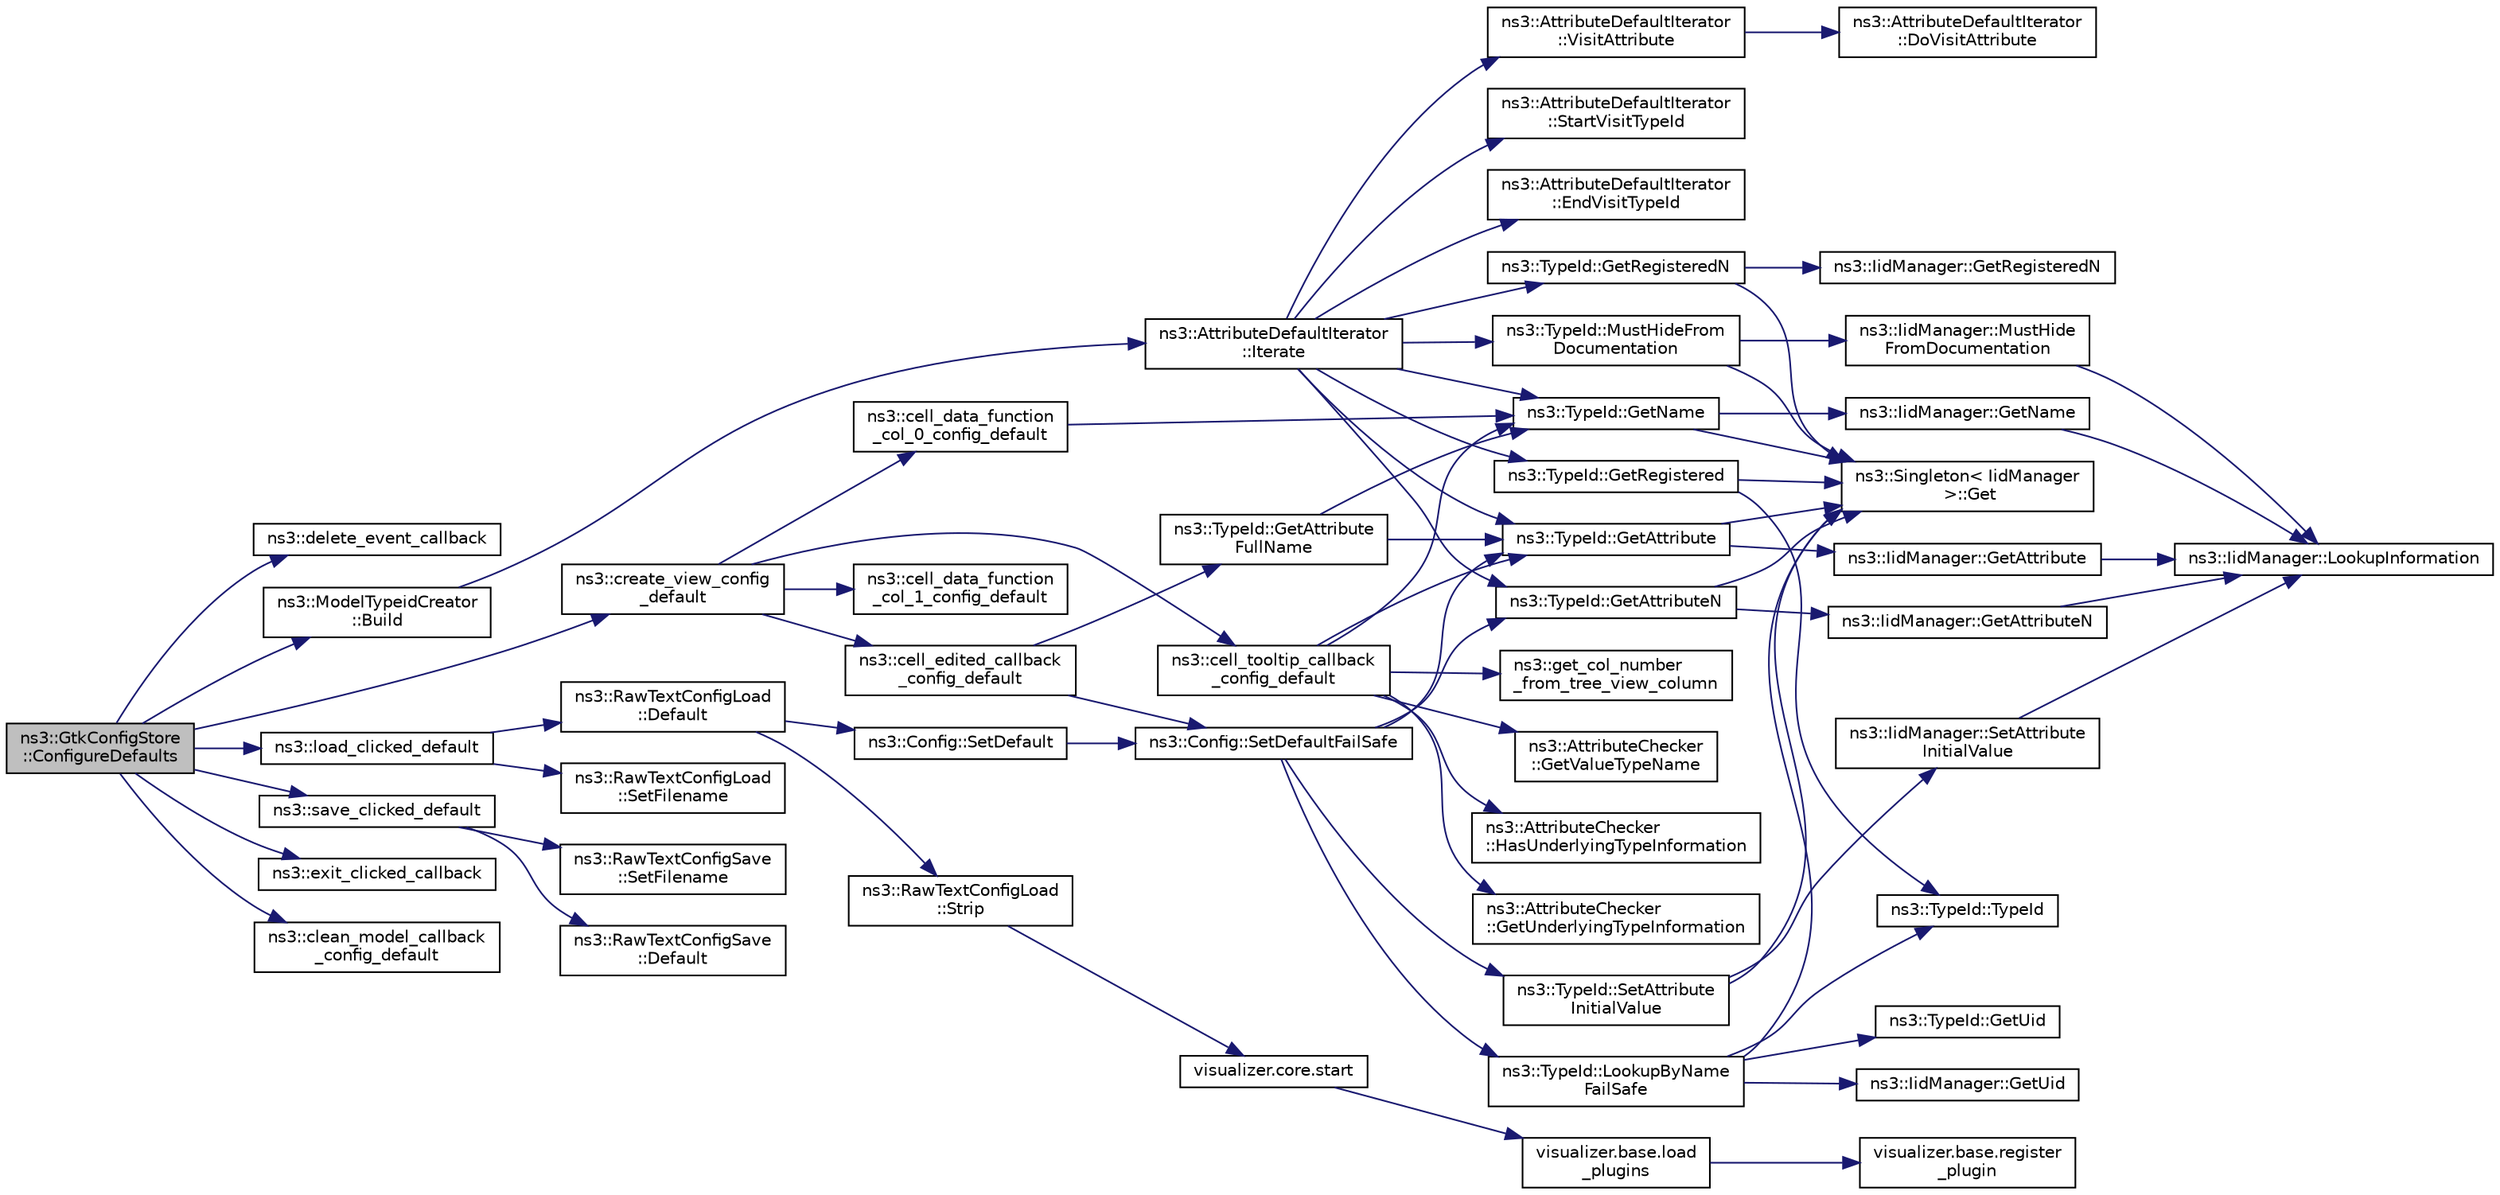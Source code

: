 digraph "ns3::GtkConfigStore::ConfigureDefaults"
{
  edge [fontname="Helvetica",fontsize="10",labelfontname="Helvetica",labelfontsize="10"];
  node [fontname="Helvetica",fontsize="10",shape=record];
  rankdir="LR";
  Node1 [label="ns3::GtkConfigStore\l::ConfigureDefaults",height=0.2,width=0.4,color="black", fillcolor="grey75", style="filled", fontcolor="black"];
  Node1 -> Node2 [color="midnightblue",fontsize="10",style="solid"];
  Node2 [label="ns3::delete_event_callback",height=0.2,width=0.4,color="black", fillcolor="white", style="filled",URL="$d7/d2e/namespacens3.html#a6b4c03fb0d3d8513e740dd12b7033c2b"];
  Node1 -> Node3 [color="midnightblue",fontsize="10",style="solid"];
  Node3 [label="ns3::ModelTypeidCreator\l::Build",height=0.2,width=0.4,color="black", fillcolor="white", style="filled",URL="$d4/d3b/classns3_1_1ModelTypeidCreator.html#a6555895ba2889296cf7206c5be6d63e7",tooltip="This method will iterate on typeIds having default attributes and create a model for them..."];
  Node3 -> Node4 [color="midnightblue",fontsize="10",style="solid"];
  Node4 [label="ns3::AttributeDefaultIterator\l::Iterate",height=0.2,width=0.4,color="black", fillcolor="white", style="filled",URL="$d8/d40/classns3_1_1AttributeDefaultIterator.html#a45ad9397f93cfacce5f13b232447d251",tooltip="This function will go through all the TypeIds and get only the attributes which are explicit values (..."];
  Node4 -> Node5 [color="midnightblue",fontsize="10",style="solid"];
  Node5 [label="ns3::TypeId::GetRegisteredN",height=0.2,width=0.4,color="black", fillcolor="white", style="filled",URL="$d6/d11/classns3_1_1TypeId.html#a87c96c0c7ef389488be43aa4194f818a"];
  Node5 -> Node6 [color="midnightblue",fontsize="10",style="solid"];
  Node6 [label="ns3::Singleton\< IidManager\l \>::Get",height=0.2,width=0.4,color="black", fillcolor="white", style="filled",URL="$d8/d77/classns3_1_1Singleton.html#a80a2cd3c25a27ea72add7a9f7a141ffa"];
  Node5 -> Node7 [color="midnightblue",fontsize="10",style="solid"];
  Node7 [label="ns3::IidManager::GetRegisteredN",height=0.2,width=0.4,color="black", fillcolor="white", style="filled",URL="$d4/d1c/classns3_1_1IidManager.html#af5213c5a53e5325b4d5880ed5af709a8"];
  Node4 -> Node8 [color="midnightblue",fontsize="10",style="solid"];
  Node8 [label="ns3::TypeId::GetRegistered",height=0.2,width=0.4,color="black", fillcolor="white", style="filled",URL="$d6/d11/classns3_1_1TypeId.html#a19fe68b77ecc4e29c0637e543365affc"];
  Node8 -> Node9 [color="midnightblue",fontsize="10",style="solid"];
  Node9 [label="ns3::TypeId::TypeId",height=0.2,width=0.4,color="black", fillcolor="white", style="filled",URL="$d6/d11/classns3_1_1TypeId.html#ab76e26690f1af4f1cffa6a72245e8928"];
  Node8 -> Node6 [color="midnightblue",fontsize="10",style="solid"];
  Node4 -> Node10 [color="midnightblue",fontsize="10",style="solid"];
  Node10 [label="ns3::TypeId::MustHideFrom\lDocumentation",height=0.2,width=0.4,color="black", fillcolor="white", style="filled",URL="$d6/d11/classns3_1_1TypeId.html#ad7f960b525bc45a1e1285ff2312963c7"];
  Node10 -> Node6 [color="midnightblue",fontsize="10",style="solid"];
  Node10 -> Node11 [color="midnightblue",fontsize="10",style="solid"];
  Node11 [label="ns3::IidManager::MustHide\lFromDocumentation",height=0.2,width=0.4,color="black", fillcolor="white", style="filled",URL="$d4/d1c/classns3_1_1IidManager.html#af49b126e8bc80cf7dbdb36ed3d092019"];
  Node11 -> Node12 [color="midnightblue",fontsize="10",style="solid"];
  Node12 [label="ns3::IidManager::LookupInformation",height=0.2,width=0.4,color="black", fillcolor="white", style="filled",URL="$d4/d1c/classns3_1_1IidManager.html#a6b1f4ba2815dba27a377e8a8db2384cf"];
  Node4 -> Node13 [color="midnightblue",fontsize="10",style="solid"];
  Node13 [label="ns3::TypeId::GetAttributeN",height=0.2,width=0.4,color="black", fillcolor="white", style="filled",URL="$d6/d11/classns3_1_1TypeId.html#a679c4713f613126a51eb400b345302cb"];
  Node13 -> Node6 [color="midnightblue",fontsize="10",style="solid"];
  Node13 -> Node14 [color="midnightblue",fontsize="10",style="solid"];
  Node14 [label="ns3::IidManager::GetAttributeN",height=0.2,width=0.4,color="black", fillcolor="white", style="filled",URL="$d4/d1c/classns3_1_1IidManager.html#aecf79ed6edb63647774dbfe90cc4f1e2"];
  Node14 -> Node12 [color="midnightblue",fontsize="10",style="solid"];
  Node4 -> Node15 [color="midnightblue",fontsize="10",style="solid"];
  Node15 [label="ns3::TypeId::GetAttribute",height=0.2,width=0.4,color="black", fillcolor="white", style="filled",URL="$d6/d11/classns3_1_1TypeId.html#aa1b746e64e606f94cbedda7cf89788c2"];
  Node15 -> Node6 [color="midnightblue",fontsize="10",style="solid"];
  Node15 -> Node16 [color="midnightblue",fontsize="10",style="solid"];
  Node16 [label="ns3::IidManager::GetAttribute",height=0.2,width=0.4,color="black", fillcolor="white", style="filled",URL="$d4/d1c/classns3_1_1IidManager.html#ae511907e47b48166763e60c583a5a940"];
  Node16 -> Node12 [color="midnightblue",fontsize="10",style="solid"];
  Node4 -> Node17 [color="midnightblue",fontsize="10",style="solid"];
  Node17 [label="ns3::AttributeDefaultIterator\l::StartVisitTypeId",height=0.2,width=0.4,color="black", fillcolor="white", style="filled",URL="$d8/d40/classns3_1_1AttributeDefaultIterator.html#ad83068183f54517ea6cc0065709f2c1f",tooltip="Just an interface that needs to be implemented. "];
  Node4 -> Node18 [color="midnightblue",fontsize="10",style="solid"];
  Node18 [label="ns3::TypeId::GetName",height=0.2,width=0.4,color="black", fillcolor="white", style="filled",URL="$d6/d11/classns3_1_1TypeId.html#aa3c41c79ae428b3cb396a9c6bb3ef314"];
  Node18 -> Node6 [color="midnightblue",fontsize="10",style="solid"];
  Node18 -> Node19 [color="midnightblue",fontsize="10",style="solid"];
  Node19 [label="ns3::IidManager::GetName",height=0.2,width=0.4,color="black", fillcolor="white", style="filled",URL="$d4/d1c/classns3_1_1IidManager.html#a5d68d0f0f44594dcdec239dbdb5bf53c"];
  Node19 -> Node12 [color="midnightblue",fontsize="10",style="solid"];
  Node4 -> Node20 [color="midnightblue",fontsize="10",style="solid"];
  Node20 [label="ns3::AttributeDefaultIterator\l::VisitAttribute",height=0.2,width=0.4,color="black", fillcolor="white", style="filled",URL="$d8/d40/classns3_1_1AttributeDefaultIterator.html#a72a2497a0d333b1153b3ea9824d4defa",tooltip="This method can be implemented, otherwise, it will call DoVisitAttribute. "];
  Node20 -> Node21 [color="midnightblue",fontsize="10",style="solid"];
  Node21 [label="ns3::AttributeDefaultIterator\l::DoVisitAttribute",height=0.2,width=0.4,color="black", fillcolor="white", style="filled",URL="$d8/d40/classns3_1_1AttributeDefaultIterator.html#ac9f9140de79896832e110f9ea718bd2f",tooltip="This method is just an interface and needs to be implemented. "];
  Node4 -> Node22 [color="midnightblue",fontsize="10",style="solid"];
  Node22 [label="ns3::AttributeDefaultIterator\l::EndVisitTypeId",height=0.2,width=0.4,color="black", fillcolor="white", style="filled",URL="$d8/d40/classns3_1_1AttributeDefaultIterator.html#a1362813a873760a03b966b99acd28e1b",tooltip="Just an interface that needs to be implemented. "];
  Node1 -> Node23 [color="midnightblue",fontsize="10",style="solid"];
  Node23 [label="ns3::create_view_config\l_default",height=0.2,width=0.4,color="black", fillcolor="white", style="filled",URL="$d7/d2e/namespacens3.html#a9b0de38431169a0ec08415d6f1a2fa67"];
  Node23 -> Node24 [color="midnightblue",fontsize="10",style="solid"];
  Node24 [label="ns3::cell_tooltip_callback\l_config_default",height=0.2,width=0.4,color="black", fillcolor="white", style="filled",URL="$d7/d2e/namespacens3.html#a614e487215e562d0b6ac0b3b3f443f20"];
  Node24 -> Node25 [color="midnightblue",fontsize="10",style="solid"];
  Node25 [label="ns3::get_col_number\l_from_tree_view_column",height=0.2,width=0.4,color="black", fillcolor="white", style="filled",URL="$d7/d2e/namespacens3.html#ab119da77d89c96aee14f59bd790cb503"];
  Node24 -> Node18 [color="midnightblue",fontsize="10",style="solid"];
  Node24 -> Node15 [color="midnightblue",fontsize="10",style="solid"];
  Node24 -> Node26 [color="midnightblue",fontsize="10",style="solid"];
  Node26 [label="ns3::AttributeChecker\l::GetValueTypeName",height=0.2,width=0.4,color="black", fillcolor="white", style="filled",URL="$de/d95/classns3_1_1AttributeChecker.html#ae2a0d51af0c8ac143b7c8e942d6a2951"];
  Node24 -> Node27 [color="midnightblue",fontsize="10",style="solid"];
  Node27 [label="ns3::AttributeChecker\l::HasUnderlyingTypeInformation",height=0.2,width=0.4,color="black", fillcolor="white", style="filled",URL="$de/d95/classns3_1_1AttributeChecker.html#a6e8d7ecc2e7d133904a537216a33ab4c"];
  Node24 -> Node28 [color="midnightblue",fontsize="10",style="solid"];
  Node28 [label="ns3::AttributeChecker\l::GetUnderlyingTypeInformation",height=0.2,width=0.4,color="black", fillcolor="white", style="filled",URL="$de/d95/classns3_1_1AttributeChecker.html#a1a96c171455980fb9ec4402c44923a18"];
  Node23 -> Node29 [color="midnightblue",fontsize="10",style="solid"];
  Node29 [label="ns3::cell_data_function\l_col_0_config_default",height=0.2,width=0.4,color="black", fillcolor="white", style="filled",URL="$d7/d2e/namespacens3.html#a18dc38f97b2252c3e10d44f9dbbe366b"];
  Node29 -> Node18 [color="midnightblue",fontsize="10",style="solid"];
  Node23 -> Node30 [color="midnightblue",fontsize="10",style="solid"];
  Node30 [label="ns3::cell_edited_callback\l_config_default",height=0.2,width=0.4,color="black", fillcolor="white", style="filled",URL="$d7/d2e/namespacens3.html#ac95d50f779140a767284d124cfea71eb"];
  Node30 -> Node31 [color="midnightblue",fontsize="10",style="solid"];
  Node31 [label="ns3::Config::SetDefaultFailSafe",height=0.2,width=0.4,color="black", fillcolor="white", style="filled",URL="$d1/d44/group__config.html#ga54361b707f31481b11d19f03495cb045"];
  Node31 -> Node32 [color="midnightblue",fontsize="10",style="solid"];
  Node32 [label="ns3::TypeId::LookupByName\lFailSafe",height=0.2,width=0.4,color="black", fillcolor="white", style="filled",URL="$d6/d11/classns3_1_1TypeId.html#acceab1f57bfe3c3af02130277d409f14"];
  Node32 -> Node33 [color="midnightblue",fontsize="10",style="solid"];
  Node33 [label="ns3::TypeId::GetUid",height=0.2,width=0.4,color="black", fillcolor="white", style="filled",URL="$d6/d11/classns3_1_1TypeId.html#acd3e41de6340d06299f4fd63e2ed8da0"];
  Node32 -> Node6 [color="midnightblue",fontsize="10",style="solid"];
  Node32 -> Node34 [color="midnightblue",fontsize="10",style="solid"];
  Node34 [label="ns3::IidManager::GetUid",height=0.2,width=0.4,color="black", fillcolor="white", style="filled",URL="$d4/d1c/classns3_1_1IidManager.html#ae69ae26221b11f8871596679c6e8be19"];
  Node32 -> Node9 [color="midnightblue",fontsize="10",style="solid"];
  Node31 -> Node13 [color="midnightblue",fontsize="10",style="solid"];
  Node31 -> Node15 [color="midnightblue",fontsize="10",style="solid"];
  Node31 -> Node35 [color="midnightblue",fontsize="10",style="solid"];
  Node35 [label="ns3::TypeId::SetAttribute\lInitialValue",height=0.2,width=0.4,color="black", fillcolor="white", style="filled",URL="$d6/d11/classns3_1_1TypeId.html#af477878663278dad47c764229490314b"];
  Node35 -> Node6 [color="midnightblue",fontsize="10",style="solid"];
  Node35 -> Node36 [color="midnightblue",fontsize="10",style="solid"];
  Node36 [label="ns3::IidManager::SetAttribute\lInitialValue",height=0.2,width=0.4,color="black", fillcolor="white", style="filled",URL="$d4/d1c/classns3_1_1IidManager.html#a457bf1ceda4093531984fec8439273ee"];
  Node36 -> Node12 [color="midnightblue",fontsize="10",style="solid"];
  Node30 -> Node37 [color="midnightblue",fontsize="10",style="solid"];
  Node37 [label="ns3::TypeId::GetAttribute\lFullName",height=0.2,width=0.4,color="black", fillcolor="white", style="filled",URL="$d6/d11/classns3_1_1TypeId.html#a1da5483f43630ea65952099fc39944a2"];
  Node37 -> Node15 [color="midnightblue",fontsize="10",style="solid"];
  Node37 -> Node18 [color="midnightblue",fontsize="10",style="solid"];
  Node23 -> Node38 [color="midnightblue",fontsize="10",style="solid"];
  Node38 [label="ns3::cell_data_function\l_col_1_config_default",height=0.2,width=0.4,color="black", fillcolor="white", style="filled",URL="$d7/d2e/namespacens3.html#a05481812e836368172135641dbada4b8"];
  Node1 -> Node39 [color="midnightblue",fontsize="10",style="solid"];
  Node39 [label="ns3::save_clicked_default",height=0.2,width=0.4,color="black", fillcolor="white", style="filled",URL="$d7/d2e/namespacens3.html#ae70b84ab7090f1eaa73e7209be9400d2"];
  Node39 -> Node40 [color="midnightblue",fontsize="10",style="solid"];
  Node40 [label="ns3::RawTextConfigSave\l::SetFilename",height=0.2,width=0.4,color="black", fillcolor="white", style="filled",URL="$d8/de6/classns3_1_1RawTextConfigSave.html#a6ea0b8b0c61abf6cf9caa3b5e3742aaa"];
  Node39 -> Node41 [color="midnightblue",fontsize="10",style="solid"];
  Node41 [label="ns3::RawTextConfigSave\l::Default",height=0.2,width=0.4,color="black", fillcolor="white", style="filled",URL="$d8/de6/classns3_1_1RawTextConfigSave.html#acdfb9ec3d86df8ff4d21d3cf9eda794e"];
  Node1 -> Node42 [color="midnightblue",fontsize="10",style="solid"];
  Node42 [label="ns3::load_clicked_default",height=0.2,width=0.4,color="black", fillcolor="white", style="filled",URL="$d7/d2e/namespacens3.html#af500ab6459ed7099c0e403a504f9339e"];
  Node42 -> Node43 [color="midnightblue",fontsize="10",style="solid"];
  Node43 [label="ns3::RawTextConfigLoad\l::SetFilename",height=0.2,width=0.4,color="black", fillcolor="white", style="filled",URL="$db/d38/classns3_1_1RawTextConfigLoad.html#ab7e3722feb39abc7fef4292a3a2aa358"];
  Node42 -> Node44 [color="midnightblue",fontsize="10",style="solid"];
  Node44 [label="ns3::RawTextConfigLoad\l::Default",height=0.2,width=0.4,color="black", fillcolor="white", style="filled",URL="$db/d38/classns3_1_1RawTextConfigLoad.html#a1a88f7e4c9b2260b70d881f09cdb0f2f"];
  Node44 -> Node45 [color="midnightblue",fontsize="10",style="solid"];
  Node45 [label="ns3::RawTextConfigLoad\l::Strip",height=0.2,width=0.4,color="black", fillcolor="white", style="filled",URL="$db/d38/classns3_1_1RawTextConfigLoad.html#aad3ad24f9eeb53999a4366673c12a11e"];
  Node45 -> Node46 [color="midnightblue",fontsize="10",style="solid"];
  Node46 [label="visualizer.core.start",height=0.2,width=0.4,color="black", fillcolor="white", style="filled",URL="$df/d6c/namespacevisualizer_1_1core.html#a2a35e5d8a34af358b508dac8635754e0"];
  Node46 -> Node47 [color="midnightblue",fontsize="10",style="solid"];
  Node47 [label="visualizer.base.load\l_plugins",height=0.2,width=0.4,color="black", fillcolor="white", style="filled",URL="$d4/d39/namespacevisualizer_1_1base.html#ad171497a5ff1afe0a73bedaebf35448f"];
  Node47 -> Node48 [color="midnightblue",fontsize="10",style="solid"];
  Node48 [label="visualizer.base.register\l_plugin",height=0.2,width=0.4,color="black", fillcolor="white", style="filled",URL="$d4/d39/namespacevisualizer_1_1base.html#a6b0ffcff1e17ec4027496f50177e5b9e"];
  Node44 -> Node49 [color="midnightblue",fontsize="10",style="solid"];
  Node49 [label="ns3::Config::SetDefault",height=0.2,width=0.4,color="black", fillcolor="white", style="filled",URL="$d1/d44/group__config.html#ga2e7882df849d8ba4aaad31c934c40c06"];
  Node49 -> Node31 [color="midnightblue",fontsize="10",style="solid"];
  Node1 -> Node50 [color="midnightblue",fontsize="10",style="solid"];
  Node50 [label="ns3::exit_clicked_callback",height=0.2,width=0.4,color="black", fillcolor="white", style="filled",URL="$d7/d2e/namespacens3.html#a7f3b1dcf03a7f3a2f0d97a6ccf87fa62"];
  Node1 -> Node51 [color="midnightblue",fontsize="10",style="solid"];
  Node51 [label="ns3::clean_model_callback\l_config_default",height=0.2,width=0.4,color="black", fillcolor="white", style="filled",URL="$d7/d2e/namespacens3.html#a9c65740963efd473d9039ae16aa3a408"];
}
